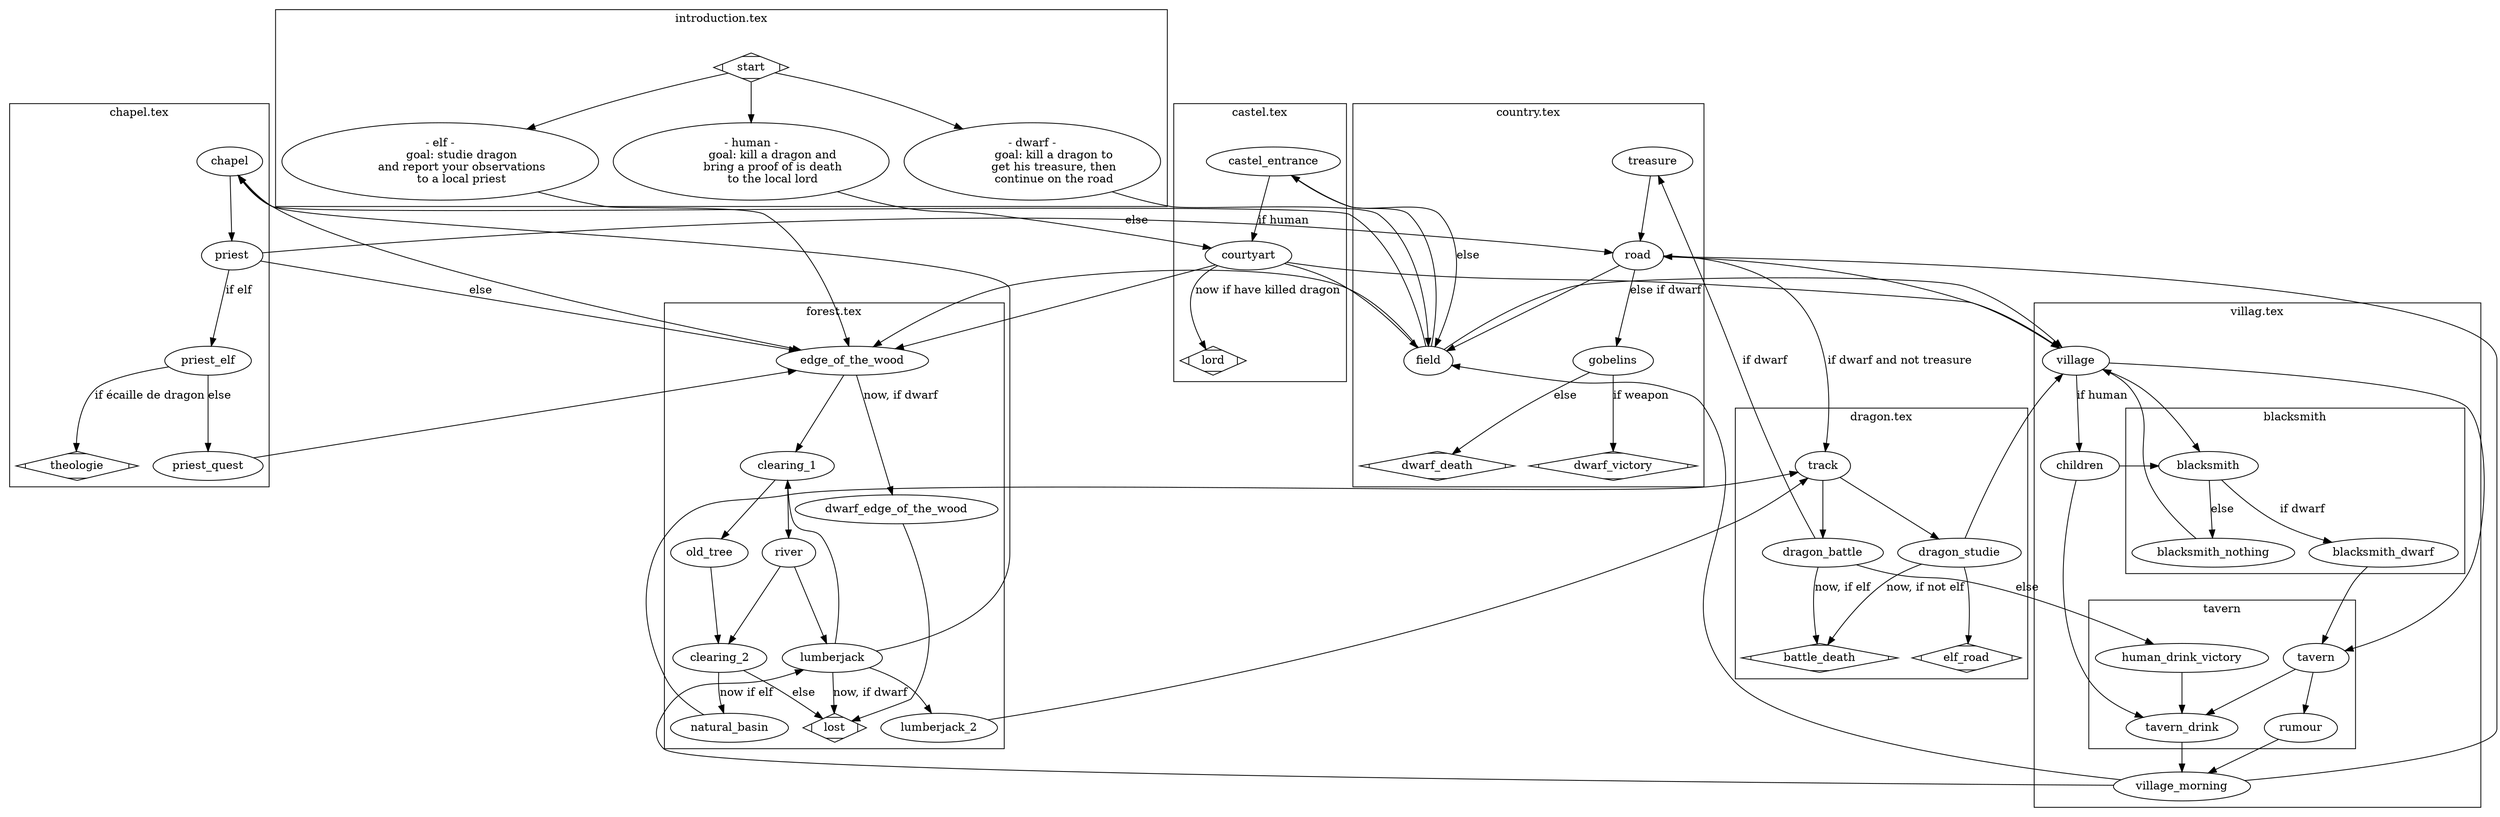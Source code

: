 digraph G {
    compound=true;
    subgraph cluster0 {
        label = "introduction.tex";
        start [shape=Mdiamond];
        elf;
        dwarf;
        human;

        elf [label="- elf -
            goal: studie dragon
            and report your observations
            to a local priest"]
        human [label="- human -
            goal: kill a dragon and
            bring a proof of is death
            to the local lord"]
        dwarf [label="- dwarf -
            goal: kill a dragon to
            get his treasure, then
            continue on the road"]
        start -> dwarf, elf, human;
    }

    subgraph cluster1 {
        label = "villag.tex";
        village;
        village_morning;
        children;
        
        subgraph cluster5 {
            label = blacksmith;
            blacksmith;
            blacksmith_dwarf;
            blacksmith_nothing;
        }

        subgraph cluster6 {
            label = tavern;
            tavern;
            rumour;
            human_drink_victory;
            tavern_drink;
        }

        village -> blacksmith, tavern;
        village -> children [label="if human"];
        children -> tavern_drink, blacksmith;

        blacksmith -> blacksmith_dwarf [label="if dwarf"]
        blacksmith -> blacksmith_nothing [label="else"];
        blacksmith_dwarf -> tavern

        blacksmith_nothing -> village;

        human_drink_victory -> tavern_drink;
        tavern -> rumour,tavern_drink;
        tavern_drink -> village_morning;
        rumour -> village_morning;
    }

    subgraph cluster3 {
        label = "forest.tex";
        edge_of_the_wood;
        dwarf_edge_of_the_wood;
        clearing_1;
        clearing_2;
        natural_basin;
        river;
        old_tree;
        lost [shape=Mdiamond];
        lumberjack;
        lumberjack_2;

        edge_of_the_wood -> clearing_1;
        lumberjack -> lost [label="now, if dwarf"];
        lumberjack -> clearing_1;
        lumberjack -> lumberjack_2;
        clearing_1 -> river, old_tree;
        clearing_2 -> natural_basin [label="now if elf"];
        clearing_2 -> lost [label="else"];
        river -> lumberjack, clearing_2;
        old_tree -> clearing_2;
    }

    subgraph cluster7 {
        label = "chapel.tex";
        chapel;
        priest;
        priest_elf;
        priest_quest;
        theologie [shape=Mdiamond];

        chapel -> priest;
        priest -> priest_elf [label="if elf"];
        priest_elf -> theologie [label="if écaille de dragon"];
        priest_elf -> priest_quest [label="else"];
    }

    subgraph cluster9 {
        label = "dragon.tex";
        track;
        dragon_battle;
        dragon_studie;
        battle_death [shape=Mdiamond];
        elf_road [shape=Mdiamond];

        track -> dragon_battle, dragon_studie;
        dragon_studie -> battle_death [label="now, if not elf"];
    }

    subgraph cluster4 {
        label = "country.tex";

        road;
        gobelins;
        treasure;
        dwarf_victory [shape=Mdiamond];
        dwarf_death [shape=Mdiamond];
        field;
    }

    subgraph cluster8 {
        label = "castel.tex";
        castel_entrance;
        courtyart;
        lord [shape=Mdiamond];

        castel_entrance -> courtyart [label="if human"];
        courtyart -> lord [label="now if have killed dragon"];
    }

    castel_entrance -> field [label="else"];
    courtyart -> field, village, edge_of_the_wood;

    human -> courtyart;
    elf -> edge_of_the_wood;
    dwarf -> field;

    priest -> road [label="else"];
    priest -> edge_of_the_wood [label="else"];
    field -> edge_of_the_wood, village, castel_entrance, chapel;

    edge_of_the_wood -> dwarf_edge_of_the_wood [label="now, if dwarf"];
    dwarf_edge_of_the_wood -> lost;

    lumberjack_2 -> track;
    natural_basin -> track;
    dragon_studie -> village, elf_road;

    treasure -> road;
    road -> track [label="if dwarf and not treasure"]
    road -> gobelins [label="else if dwarf"];
    road -> field;
    road -> village;
    gobelins -> dwarf_victory [label="if weapon"];
    gobelins -> dwarf_death [label="else"];

    dragon_battle -> human_drink_victory [label=else];
    dragon_battle -> battle_death [label="now, if elf"];
    dragon_battle -> treasure [label="if dwarf"];

    village_morning -> field, lumberjack, road;

    chapel -> edge_of_the_wood;
    priest_quest -> edge_of_the_wood;
    lumberjack -> chapel;
}

